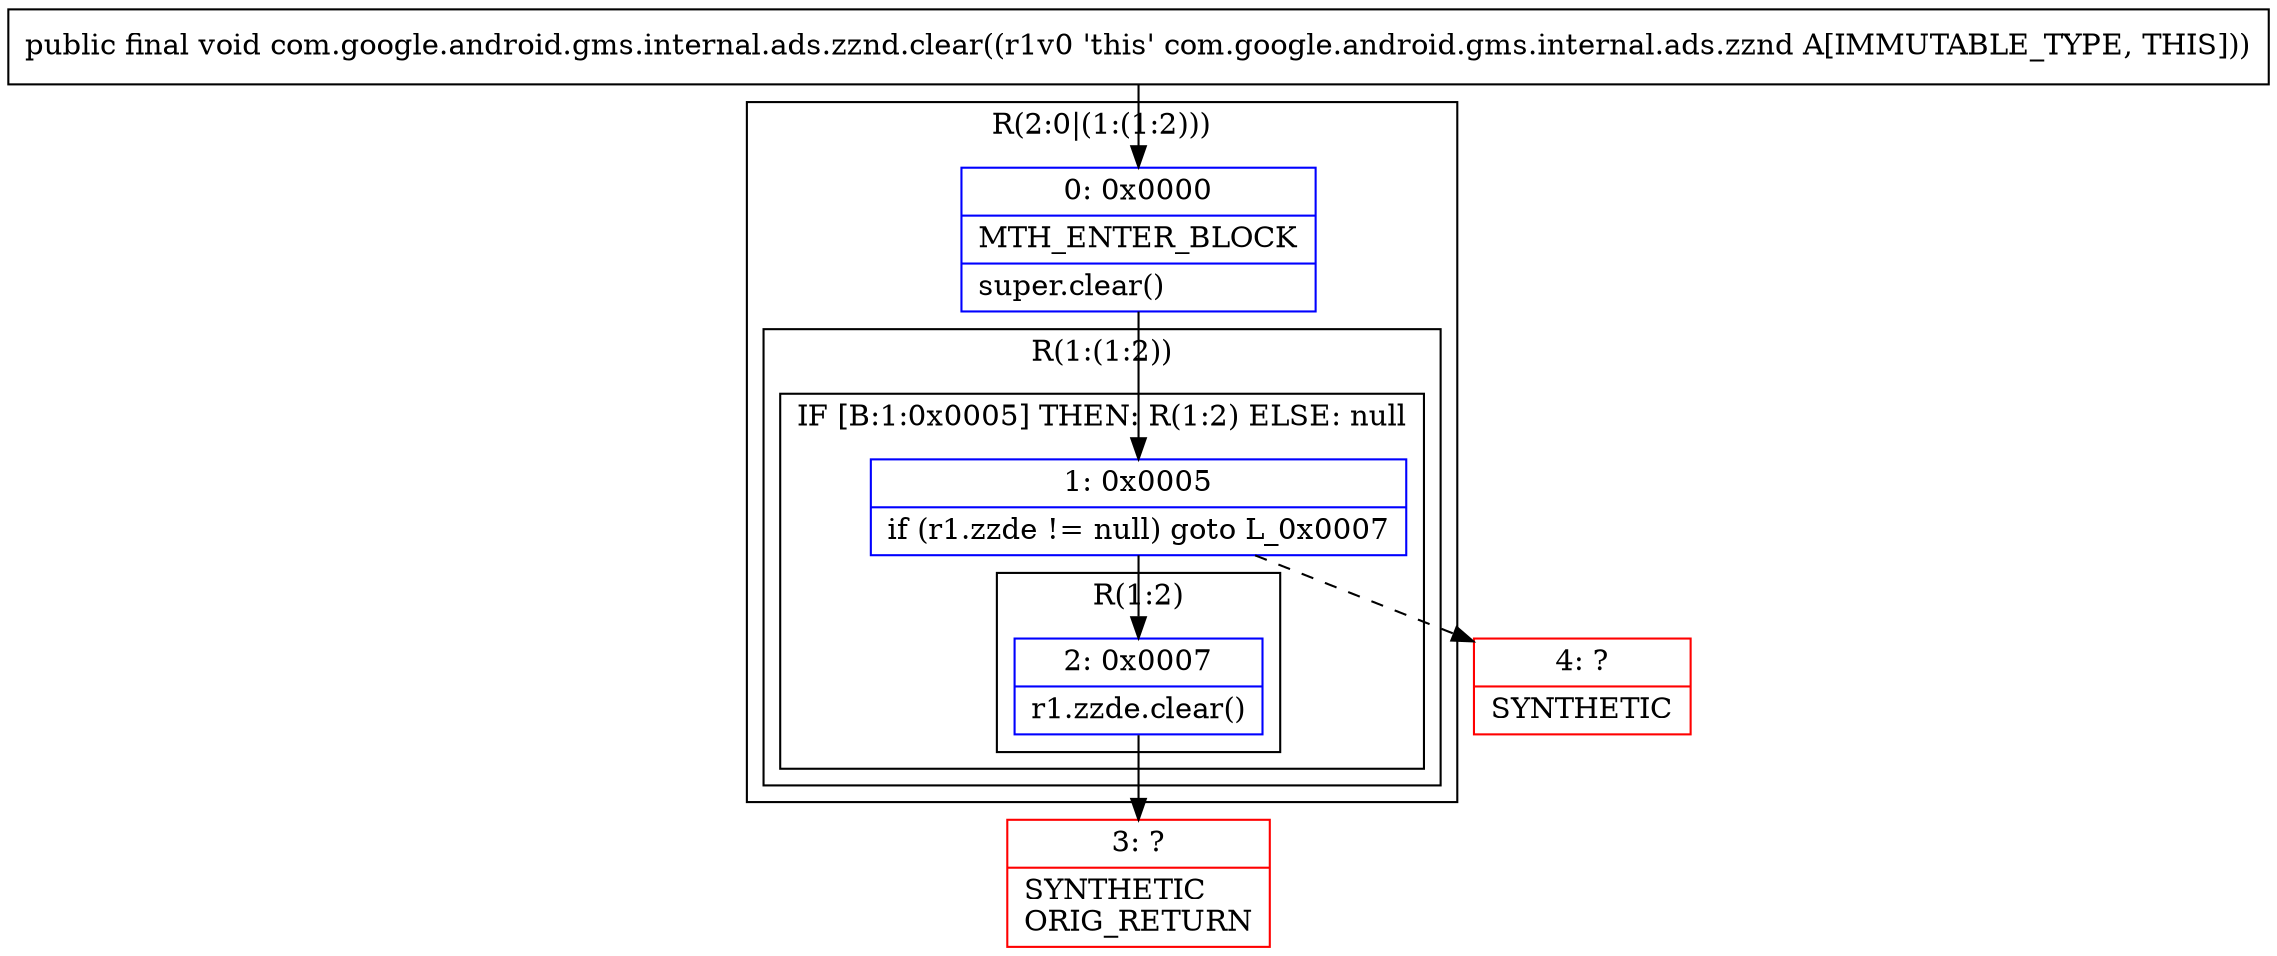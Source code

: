 digraph "CFG forcom.google.android.gms.internal.ads.zznd.clear()V" {
subgraph cluster_Region_91760471 {
label = "R(2:0|(1:(1:2)))";
node [shape=record,color=blue];
Node_0 [shape=record,label="{0\:\ 0x0000|MTH_ENTER_BLOCK\l|super.clear()\l}"];
subgraph cluster_Region_1997085101 {
label = "R(1:(1:2))";
node [shape=record,color=blue];
subgraph cluster_IfRegion_1579996765 {
label = "IF [B:1:0x0005] THEN: R(1:2) ELSE: null";
node [shape=record,color=blue];
Node_1 [shape=record,label="{1\:\ 0x0005|if (r1.zzde != null) goto L_0x0007\l}"];
subgraph cluster_Region_854953050 {
label = "R(1:2)";
node [shape=record,color=blue];
Node_2 [shape=record,label="{2\:\ 0x0007|r1.zzde.clear()\l}"];
}
}
}
}
Node_3 [shape=record,color=red,label="{3\:\ ?|SYNTHETIC\lORIG_RETURN\l}"];
Node_4 [shape=record,color=red,label="{4\:\ ?|SYNTHETIC\l}"];
MethodNode[shape=record,label="{public final void com.google.android.gms.internal.ads.zznd.clear((r1v0 'this' com.google.android.gms.internal.ads.zznd A[IMMUTABLE_TYPE, THIS])) }"];
MethodNode -> Node_0;
Node_0 -> Node_1;
Node_1 -> Node_2;
Node_1 -> Node_4[style=dashed];
Node_2 -> Node_3;
}

